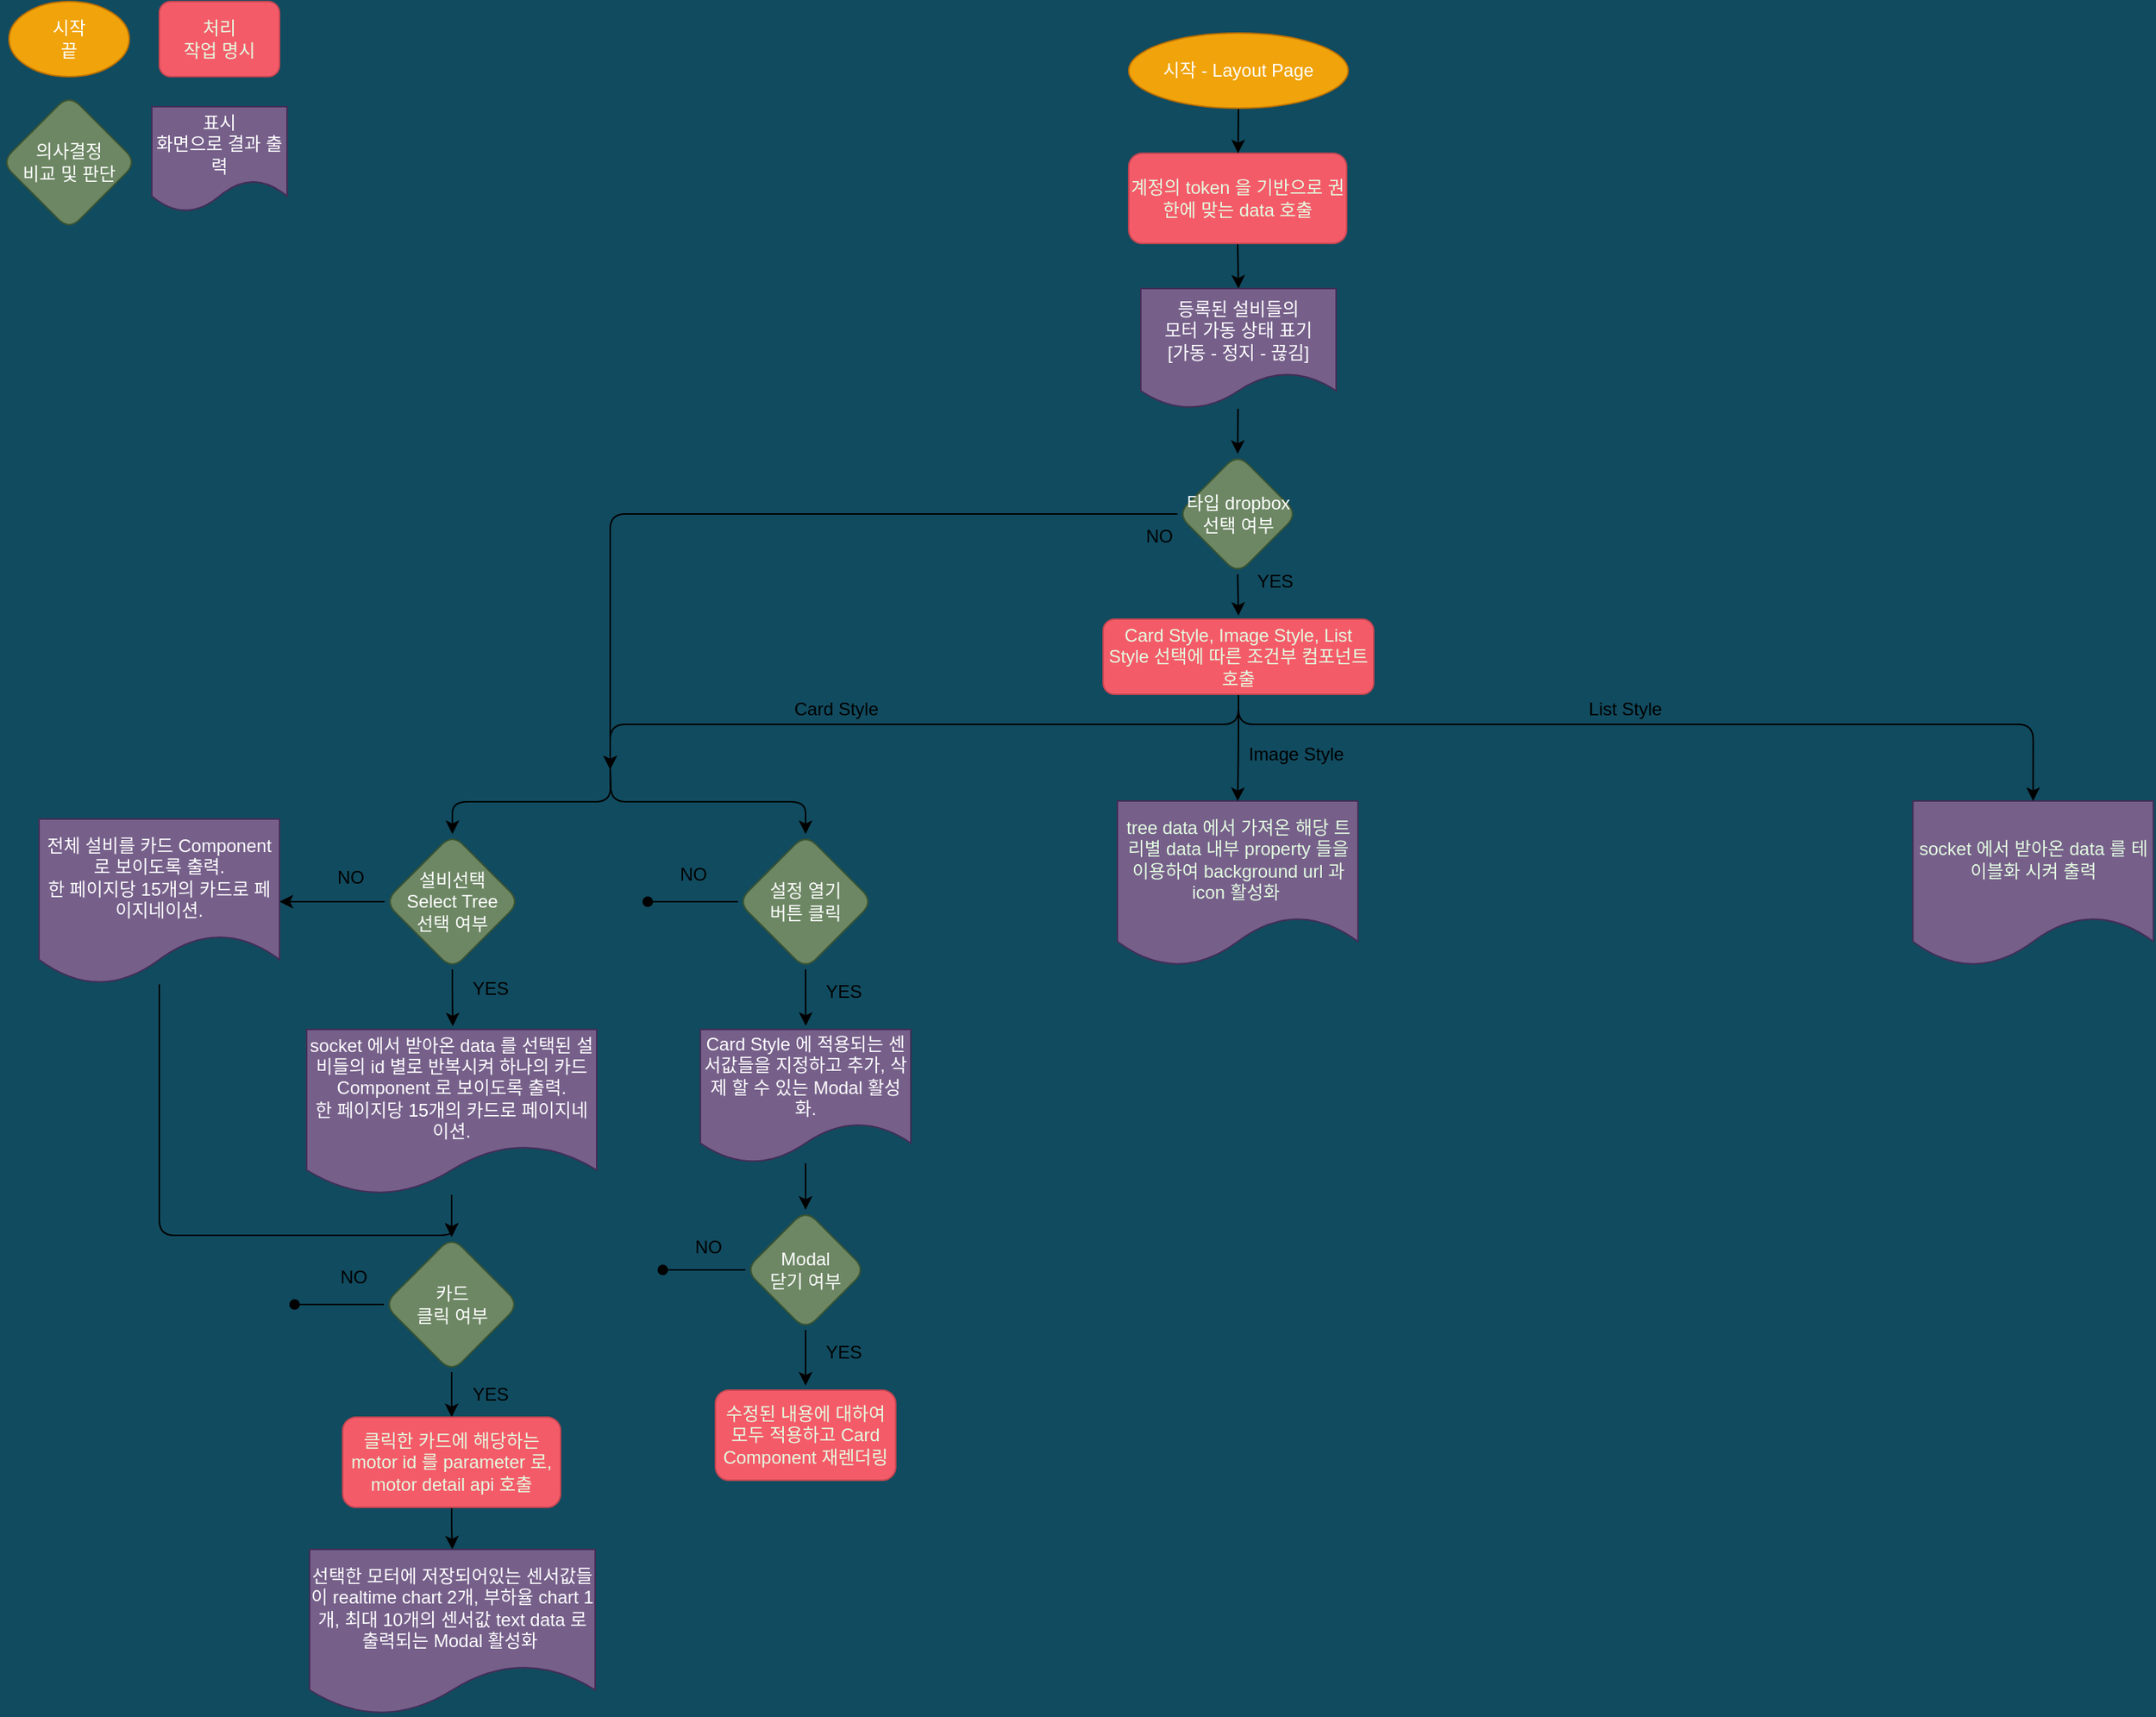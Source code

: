 <mxfile>
    <diagram id="Xwy4MLogNIPWX0uJKcdW" name="페이지-1">
        <mxGraphModel dx="1524" dy="864" grid="1" gridSize="10" guides="1" tooltips="1" connect="1" arrows="1" fold="1" page="1" pageScale="1" pageWidth="827" pageHeight="1169" background="#114B5F" math="0" shadow="0">
            <root>
                <mxCell id="0"/>
                <mxCell id="1" parent="0"/>
                <mxCell id="2" value="&lt;font style=&quot;font-size: 12px;&quot;&gt;의사결정&lt;br&gt;비교 및 판단&lt;/font&gt;" style="rhombus;whiteSpace=wrap;html=1;fillColor=#6d8764;strokeColor=#3A5431;fontColor=#ffffff;rounded=1;glass=0;strokeWidth=1;shadow=0;" parent="1" vertex="1">
                    <mxGeometry x="5" y="71" width="90" height="90" as="geometry"/>
                </mxCell>
                <mxCell id="129" style="edgeStyle=none;html=1;exitX=0.5;exitY=1;exitDx=0;exitDy=0;entryX=0.5;entryY=0;entryDx=0;entryDy=0;" parent="1" source="9" target="127" edge="1">
                    <mxGeometry relative="1" as="geometry"/>
                </mxCell>
                <mxCell id="9" value="계정의 token 을 기반으로 권한에 맞는 data 호출" style="whiteSpace=wrap;html=1;fillColor=#F45B69;strokeColor=#C34651;fontColor=#E4FDE1;rounded=1;glass=0;strokeWidth=1;shadow=0;" parent="1" vertex="1">
                    <mxGeometry x="755" y="110" width="145" height="60" as="geometry"/>
                </mxCell>
                <mxCell id="22" style="edgeStyle=none;html=1;exitX=0.5;exitY=1;exitDx=0;exitDy=0;" parent="1" source="23" target="9" edge="1">
                    <mxGeometry relative="1" as="geometry"/>
                </mxCell>
                <mxCell id="23" value="&lt;font color=&quot;#ffffff&quot;&gt;시작 - Layout Page&lt;/font&gt;" style="ellipse;whiteSpace=wrap;html=1;fillStyle=auto;fillColor=#f0a30a;fontColor=#000000;strokeColor=#BD7000;" parent="1" vertex="1">
                    <mxGeometry x="755" y="30" width="146" height="50" as="geometry"/>
                </mxCell>
                <mxCell id="36" value="표시&lt;br&gt;화면으로 결과 출력" style="shape=document;whiteSpace=wrap;html=1;boundedLbl=1;fillColor=#76608a;strokeColor=#432D57;fontColor=#ffffff;rounded=1;glass=0;strokeWidth=1;shadow=0;" parent="1" vertex="1">
                    <mxGeometry x="105" y="79" width="90" height="70" as="geometry"/>
                </mxCell>
                <mxCell id="37" value="처리&lt;br&gt;작업 명시" style="whiteSpace=wrap;html=1;fillColor=#F45B69;strokeColor=#C34651;fontColor=#E4FDE1;rounded=1;glass=0;strokeWidth=1;shadow=0;" parent="1" vertex="1">
                    <mxGeometry x="110" y="9" width="80" height="50" as="geometry"/>
                </mxCell>
                <mxCell id="38" value="&lt;font color=&quot;#ffffff&quot;&gt;시작&lt;br&gt;끝&lt;/font&gt;" style="ellipse;whiteSpace=wrap;html=1;fillStyle=auto;fillColor=#f0a30a;fontColor=#000000;strokeColor=#BD7000;" parent="1" vertex="1">
                    <mxGeometry x="10" y="9" width="80" height="50" as="geometry"/>
                </mxCell>
                <mxCell id="132" style="edgeStyle=none;html=1;exitX=0.5;exitY=1;exitDx=0;exitDy=0;entryX=0.5;entryY=-0.047;entryDx=0;entryDy=0;entryPerimeter=0;" parent="1" source="111" target="122" edge="1">
                    <mxGeometry relative="1" as="geometry"/>
                </mxCell>
                <mxCell id="133" style="edgeStyle=orthogonalEdgeStyle;html=1;exitX=0;exitY=0.5;exitDx=0;exitDy=0;" parent="1" source="111" edge="1">
                    <mxGeometry relative="1" as="geometry">
                        <mxPoint x="410" y="520" as="targetPoint"/>
                        <Array as="points">
                            <mxPoint x="410" y="350"/>
                        </Array>
                    </mxGeometry>
                </mxCell>
                <mxCell id="111" value="타입 dropbox&lt;br&gt;선택 여부" style="rhombus;whiteSpace=wrap;html=1;fillColor=#6d8764;strokeColor=#3A5431;fontColor=#ffffff;rounded=1;glass=0;strokeWidth=1;shadow=0;" parent="1" vertex="1">
                    <mxGeometry x="787.5" y="310" width="80" height="80" as="geometry"/>
                </mxCell>
                <mxCell id="116" value="NO" style="text;html=1;align=center;verticalAlign=middle;resizable=0;points=[];autosize=1;strokeColor=none;fillColor=none;" parent="1" vertex="1">
                    <mxGeometry x="755" y="350" width="40" height="30" as="geometry"/>
                </mxCell>
                <mxCell id="117" value="YES" style="text;html=1;align=center;verticalAlign=middle;resizable=0;points=[];autosize=1;strokeColor=none;fillColor=none;" parent="1" vertex="1">
                    <mxGeometry x="827" y="380" width="50" height="30" as="geometry"/>
                </mxCell>
                <mxCell id="119" value="&lt;span style=&quot;color: rgb(228, 253, 225);&quot;&gt;socket 에서 받아온 data 를 테이블화 시켜 출력&lt;/span&gt;" style="shape=document;whiteSpace=wrap;html=1;boundedLbl=1;fillColor=#76608a;strokeColor=#432D57;fontColor=#ffffff;rounded=1;glass=0;strokeWidth=1;shadow=0;" parent="1" vertex="1">
                    <mxGeometry x="1276.75" y="541" width="160" height="110" as="geometry"/>
                </mxCell>
                <mxCell id="120" value="&lt;span style=&quot;color: rgb(228, 253, 225);&quot;&gt;tree data 에서 가져온 해당 트리별 data 내부 property 들을 이용하여 background url 과 icon 활성화&amp;nbsp;&lt;/span&gt;" style="shape=document;whiteSpace=wrap;html=1;boundedLbl=1;fillColor=#76608a;strokeColor=#432D57;fontColor=#ffffff;rounded=1;glass=0;strokeWidth=1;shadow=0;" parent="1" vertex="1">
                    <mxGeometry x="747.5" y="541" width="160" height="110" as="geometry"/>
                </mxCell>
                <mxCell id="124" style="edgeStyle=orthogonalEdgeStyle;html=1;exitX=0.5;exitY=1;exitDx=0;exitDy=0;" parent="1" source="122" edge="1">
                    <mxGeometry relative="1" as="geometry">
                        <mxPoint x="410" y="520" as="targetPoint"/>
                        <Array as="points">
                            <mxPoint x="828" y="490"/>
                            <mxPoint x="410" y="490"/>
                        </Array>
                    </mxGeometry>
                </mxCell>
                <mxCell id="125" style="edgeStyle=orthogonalEdgeStyle;html=1;exitX=0.5;exitY=1;exitDx=0;exitDy=0;entryX=0.5;entryY=0;entryDx=0;entryDy=0;" parent="1" source="122" target="120" edge="1">
                    <mxGeometry relative="1" as="geometry"/>
                </mxCell>
                <mxCell id="126" style="edgeStyle=orthogonalEdgeStyle;html=1;exitX=0.5;exitY=1;exitDx=0;exitDy=0;entryX=0.5;entryY=0;entryDx=0;entryDy=0;" parent="1" source="122" target="119" edge="1">
                    <mxGeometry relative="1" as="geometry">
                        <Array as="points">
                            <mxPoint x="828" y="490"/>
                            <mxPoint x="1357" y="490"/>
                        </Array>
                    </mxGeometry>
                </mxCell>
                <mxCell id="122" value="Card Style, Image Style, List Style 선택에 따른 조건부 컴포넌트 호출" style="whiteSpace=wrap;html=1;fillColor=#F45B69;strokeColor=#C34651;fontColor=#E4FDE1;rounded=1;glass=0;strokeWidth=1;shadow=0;" parent="1" vertex="1">
                    <mxGeometry x="738" y="420" width="180" height="50" as="geometry"/>
                </mxCell>
                <mxCell id="131" style="edgeStyle=none;html=1;entryX=0.5;entryY=0;entryDx=0;entryDy=0;" parent="1" source="127" target="111" edge="1">
                    <mxGeometry relative="1" as="geometry"/>
                </mxCell>
                <mxCell id="127" value="등록된 설비들의&lt;br&gt;모터 가동 상태 표기&lt;br&gt;[가동 - 정지 - 끊김]" style="shape=document;whiteSpace=wrap;html=1;boundedLbl=1;fillColor=#76608a;strokeColor=#432D57;fontColor=#ffffff;rounded=1;glass=0;strokeWidth=1;shadow=0;" parent="1" vertex="1">
                    <mxGeometry x="763" y="200" width="130" height="80" as="geometry"/>
                </mxCell>
                <mxCell id="145" style="edgeStyle=none;html=1;exitX=0;exitY=0.5;exitDx=0;exitDy=0;entryX=1;entryY=0.5;entryDx=0;entryDy=0;" edge="1" parent="1" source="128" target="144">
                    <mxGeometry relative="1" as="geometry"/>
                </mxCell>
                <mxCell id="177" style="edgeStyle=orthogonalEdgeStyle;html=1;exitX=0.5;exitY=0;exitDx=0;exitDy=0;endArrow=none;endFill=0;elbow=vertical;startArrow=classic;startFill=1;" edge="1" parent="1" source="128">
                    <mxGeometry relative="1" as="geometry">
                        <mxPoint x="410" y="519" as="targetPoint"/>
                    </mxGeometry>
                </mxCell>
                <mxCell id="179" style="edgeStyle=orthogonalEdgeStyle;html=1;exitX=0.5;exitY=1;exitDx=0;exitDy=0;entryX=0.504;entryY=-0.019;entryDx=0;entryDy=0;entryPerimeter=0;startArrow=none;startFill=0;endArrow=classic;endFill=1;elbow=vertical;" edge="1" parent="1" source="128" target="140">
                    <mxGeometry relative="1" as="geometry"/>
                </mxCell>
                <mxCell id="128" value="설비선택&lt;br&gt;Select Tree&lt;br&gt;선택 여부" style="rhombus;whiteSpace=wrap;html=1;fillColor=#6d8764;strokeColor=#3A5431;fontColor=#ffffff;rounded=1;glass=0;strokeWidth=1;shadow=0;" parent="1" vertex="1">
                    <mxGeometry x="260" y="563" width="90" height="90" as="geometry"/>
                </mxCell>
                <mxCell id="137" value="NO" style="text;html=1;align=center;verticalAlign=middle;resizable=0;points=[];autosize=1;strokeColor=none;fillColor=none;" parent="1" vertex="1">
                    <mxGeometry x="217" y="577" width="40" height="30" as="geometry"/>
                </mxCell>
                <mxCell id="138" value="YES" style="text;html=1;align=center;verticalAlign=middle;resizable=0;points=[];autosize=1;strokeColor=none;fillColor=none;" parent="1" vertex="1">
                    <mxGeometry x="305" y="651" width="50" height="30" as="geometry"/>
                </mxCell>
                <mxCell id="147" style="edgeStyle=none;html=1;entryX=0.5;entryY=0;entryDx=0;entryDy=0;" edge="1" parent="1" source="140" target="146">
                    <mxGeometry relative="1" as="geometry"/>
                </mxCell>
                <mxCell id="140" value="socket 에서 받아온 data 를 선택된 설비들의 id 별로 반복시켜 하나의 카드 Component 로 보이도록 출력.&lt;br&gt;한 페이지당 15개의 카드로 페이지네이션." style="shape=document;whiteSpace=wrap;html=1;boundedLbl=1;fillColor=#76608a;strokeColor=#432D57;fontColor=#ffffff;rounded=1;glass=0;strokeWidth=1;shadow=0;" parent="1" vertex="1">
                    <mxGeometry x="208" y="693" width="193" height="110" as="geometry"/>
                </mxCell>
                <mxCell id="141" value="Card Style" style="text;html=1;align=center;verticalAlign=middle;resizable=0;points=[];autosize=1;strokeColor=none;fillColor=none;" parent="1" vertex="1">
                    <mxGeometry x="520" y="465" width="80" height="30" as="geometry"/>
                </mxCell>
                <mxCell id="142" value="Image Style" style="text;html=1;align=center;verticalAlign=middle;resizable=0;points=[];autosize=1;strokeColor=none;fillColor=none;" parent="1" vertex="1">
                    <mxGeometry x="821" y="495" width="90" height="30" as="geometry"/>
                </mxCell>
                <mxCell id="143" value="List Style" style="text;html=1;align=center;verticalAlign=middle;resizable=0;points=[];autosize=1;strokeColor=none;fillColor=none;" parent="1" vertex="1">
                    <mxGeometry x="1050" y="465" width="70" height="30" as="geometry"/>
                </mxCell>
                <mxCell id="149" style="edgeStyle=orthogonalEdgeStyle;html=1;entryX=0.5;entryY=0;entryDx=0;entryDy=0;" edge="1" parent="1" source="144" target="146">
                    <mxGeometry relative="1" as="geometry">
                        <Array as="points">
                            <mxPoint x="110" y="830"/>
                            <mxPoint x="304" y="830"/>
                        </Array>
                    </mxGeometry>
                </mxCell>
                <mxCell id="144" value="전체 설비를 카드 Component 로 보이도록 출력.&lt;br&gt;한 페이지당 15개의 카드로 페이지네이션." style="shape=document;whiteSpace=wrap;html=1;boundedLbl=1;fillColor=#76608a;strokeColor=#432D57;fontColor=#ffffff;rounded=1;glass=0;strokeWidth=1;shadow=0;" parent="1" vertex="1">
                    <mxGeometry x="30" y="553" width="160" height="110" as="geometry"/>
                </mxCell>
                <mxCell id="150" style="edgeStyle=orthogonalEdgeStyle;html=1;endArrow=oval;endFill=1;" edge="1" parent="1" source="146">
                    <mxGeometry relative="1" as="geometry">
                        <mxPoint x="200" y="876" as="targetPoint"/>
                    </mxGeometry>
                </mxCell>
                <mxCell id="182" style="edgeStyle=orthogonalEdgeStyle;html=1;exitX=0.5;exitY=1;exitDx=0;exitDy=0;entryX=0.5;entryY=0;entryDx=0;entryDy=0;startArrow=none;startFill=0;endArrow=classic;endFill=1;elbow=vertical;" edge="1" parent="1" source="146" target="154">
                    <mxGeometry relative="1" as="geometry"/>
                </mxCell>
                <mxCell id="146" value="카드&lt;br&gt;클릭 여부" style="rhombus;whiteSpace=wrap;html=1;fillColor=#6d8764;strokeColor=#3A5431;fontColor=#ffffff;rounded=1;glass=0;strokeWidth=1;shadow=0;" vertex="1" parent="1">
                    <mxGeometry x="259.5" y="831" width="90" height="90" as="geometry"/>
                </mxCell>
                <mxCell id="151" value="NO" style="text;html=1;align=center;verticalAlign=middle;resizable=0;points=[];autosize=1;strokeColor=none;fillColor=none;" vertex="1" parent="1">
                    <mxGeometry x="219" y="843" width="40" height="30" as="geometry"/>
                </mxCell>
                <mxCell id="153" value="YES" style="text;html=1;align=center;verticalAlign=middle;resizable=0;points=[];autosize=1;strokeColor=none;fillColor=none;" vertex="1" parent="1">
                    <mxGeometry x="305" y="921" width="50" height="30" as="geometry"/>
                </mxCell>
                <mxCell id="157" value="" style="edgeStyle=orthogonalEdgeStyle;html=1;endArrow=classic;endFill=1;" edge="1" parent="1" source="154" target="156">
                    <mxGeometry relative="1" as="geometry"/>
                </mxCell>
                <mxCell id="154" value="클릭한 카드에 해당하는 motor id 를 parameter 로, motor detail api 호출" style="whiteSpace=wrap;html=1;fillColor=#F45B69;strokeColor=#C34651;fontColor=#E4FDE1;rounded=1;glass=0;strokeWidth=1;shadow=0;" vertex="1" parent="1">
                    <mxGeometry x="232" y="951" width="145" height="60" as="geometry"/>
                </mxCell>
                <mxCell id="156" value="선택한 모터에 저장되어있는 센서값들이 realtime chart 2개, 부하율 chart 1개, 최대 10개의 센서값 text data 로 출력되는 Modal 활성화&amp;nbsp;" style="shape=document;whiteSpace=wrap;html=1;boundedLbl=1;fillColor=#76608a;strokeColor=#432D57;fontColor=#ffffff;rounded=1;glass=0;strokeWidth=1;shadow=0;" vertex="1" parent="1">
                    <mxGeometry x="210" y="1039" width="190" height="110" as="geometry"/>
                </mxCell>
                <mxCell id="162" style="edgeStyle=orthogonalEdgeStyle;html=1;exitX=0;exitY=0.5;exitDx=0;exitDy=0;endArrow=oval;endFill=1;" edge="1" parent="1" source="158">
                    <mxGeometry relative="1" as="geometry">
                        <mxPoint x="435" y="608" as="targetPoint"/>
                        <Array as="points">
                            <mxPoint x="465" y="608"/>
                            <mxPoint x="465" y="608"/>
                        </Array>
                    </mxGeometry>
                </mxCell>
                <mxCell id="164" style="edgeStyle=orthogonalEdgeStyle;html=1;exitX=0.5;exitY=1;exitDx=0;exitDy=0;endArrow=classic;endFill=1;entryX=0.501;entryY=-0.027;entryDx=0;entryDy=0;entryPerimeter=0;" edge="1" parent="1" source="158" target="163">
                    <mxGeometry relative="1" as="geometry">
                        <mxPoint x="540" y="690" as="targetPoint"/>
                        <Array as="points"/>
                    </mxGeometry>
                </mxCell>
                <mxCell id="176" style="edgeStyle=orthogonalEdgeStyle;html=1;exitX=0.5;exitY=0;exitDx=0;exitDy=0;endArrow=none;endFill=0;elbow=vertical;startArrow=classic;startFill=1;" edge="1" parent="1" source="158">
                    <mxGeometry relative="1" as="geometry">
                        <mxPoint x="410" y="519" as="targetPoint"/>
                    </mxGeometry>
                </mxCell>
                <mxCell id="158" value="설정 열기&lt;br&gt;버튼 클릭" style="rhombus;whiteSpace=wrap;html=1;fillColor=#6d8764;strokeColor=#3A5431;fontColor=#ffffff;rounded=1;glass=0;strokeWidth=1;shadow=0;" vertex="1" parent="1">
                    <mxGeometry x="495" y="563" width="90" height="90" as="geometry"/>
                </mxCell>
                <mxCell id="160" value="NO" style="text;html=1;align=center;verticalAlign=middle;resizable=0;points=[];autosize=1;strokeColor=none;fillColor=none;" vertex="1" parent="1">
                    <mxGeometry x="444.5" y="575" width="40" height="30" as="geometry"/>
                </mxCell>
                <mxCell id="181" style="edgeStyle=orthogonalEdgeStyle;html=1;entryX=0.5;entryY=0;entryDx=0;entryDy=0;startArrow=none;startFill=0;endArrow=classic;endFill=1;elbow=vertical;" edge="1" parent="1" source="163" target="166">
                    <mxGeometry relative="1" as="geometry"/>
                </mxCell>
                <mxCell id="163" value="Card Style 에 적용되는 센서값들을 지정하고 추가, 삭제 할 수 있는 Modal 활성화." style="shape=document;whiteSpace=wrap;html=1;boundedLbl=1;fillColor=#76608a;strokeColor=#432D57;fontColor=#ffffff;rounded=1;glass=0;strokeWidth=1;shadow=0;" vertex="1" parent="1">
                    <mxGeometry x="470" y="693" width="140" height="89" as="geometry"/>
                </mxCell>
                <mxCell id="165" value="YES" style="text;html=1;align=center;verticalAlign=middle;resizable=0;points=[];autosize=1;strokeColor=none;fillColor=none;" vertex="1" parent="1">
                    <mxGeometry x="540" y="653" width="50" height="30" as="geometry"/>
                </mxCell>
                <mxCell id="168" style="edgeStyle=orthogonalEdgeStyle;html=1;exitX=0;exitY=0.5;exitDx=0;exitDy=0;endArrow=oval;endFill=1;" edge="1" parent="1" source="166">
                    <mxGeometry relative="1" as="geometry">
                        <mxPoint x="445" y="853" as="targetPoint"/>
                    </mxGeometry>
                </mxCell>
                <mxCell id="171" value="" style="edgeStyle=orthogonalEdgeStyle;html=1;endArrow=classic;endFill=1;" edge="1" parent="1" source="166">
                    <mxGeometry relative="1" as="geometry">
                        <mxPoint x="540" y="930" as="targetPoint"/>
                    </mxGeometry>
                </mxCell>
                <mxCell id="166" value="Modal&lt;br&gt;닫기 여부" style="rhombus;whiteSpace=wrap;html=1;fillColor=#6d8764;strokeColor=#3A5431;fontColor=#ffffff;rounded=1;glass=0;strokeWidth=1;shadow=0;" vertex="1" parent="1">
                    <mxGeometry x="500" y="813" width="80" height="80" as="geometry"/>
                </mxCell>
                <mxCell id="169" value="NO" style="text;html=1;align=center;verticalAlign=middle;resizable=0;points=[];autosize=1;strokeColor=none;fillColor=none;" vertex="1" parent="1">
                    <mxGeometry x="455" y="823" width="40" height="30" as="geometry"/>
                </mxCell>
                <mxCell id="170" value="수정된 내용에 대하여 모두 적용하고 Card Component 재렌더링" style="whiteSpace=wrap;html=1;fillColor=#F45B69;strokeColor=#C34651;fontColor=#E4FDE1;rounded=1;glass=0;strokeWidth=1;shadow=0;" vertex="1" parent="1">
                    <mxGeometry x="480" y="933" width="120" height="60" as="geometry"/>
                </mxCell>
                <mxCell id="172" value="YES" style="text;html=1;align=center;verticalAlign=middle;resizable=0;points=[];autosize=1;strokeColor=none;fillColor=none;" vertex="1" parent="1">
                    <mxGeometry x="540" y="893" width="50" height="30" as="geometry"/>
                </mxCell>
            </root>
        </mxGraphModel>
    </diagram>
</mxfile>